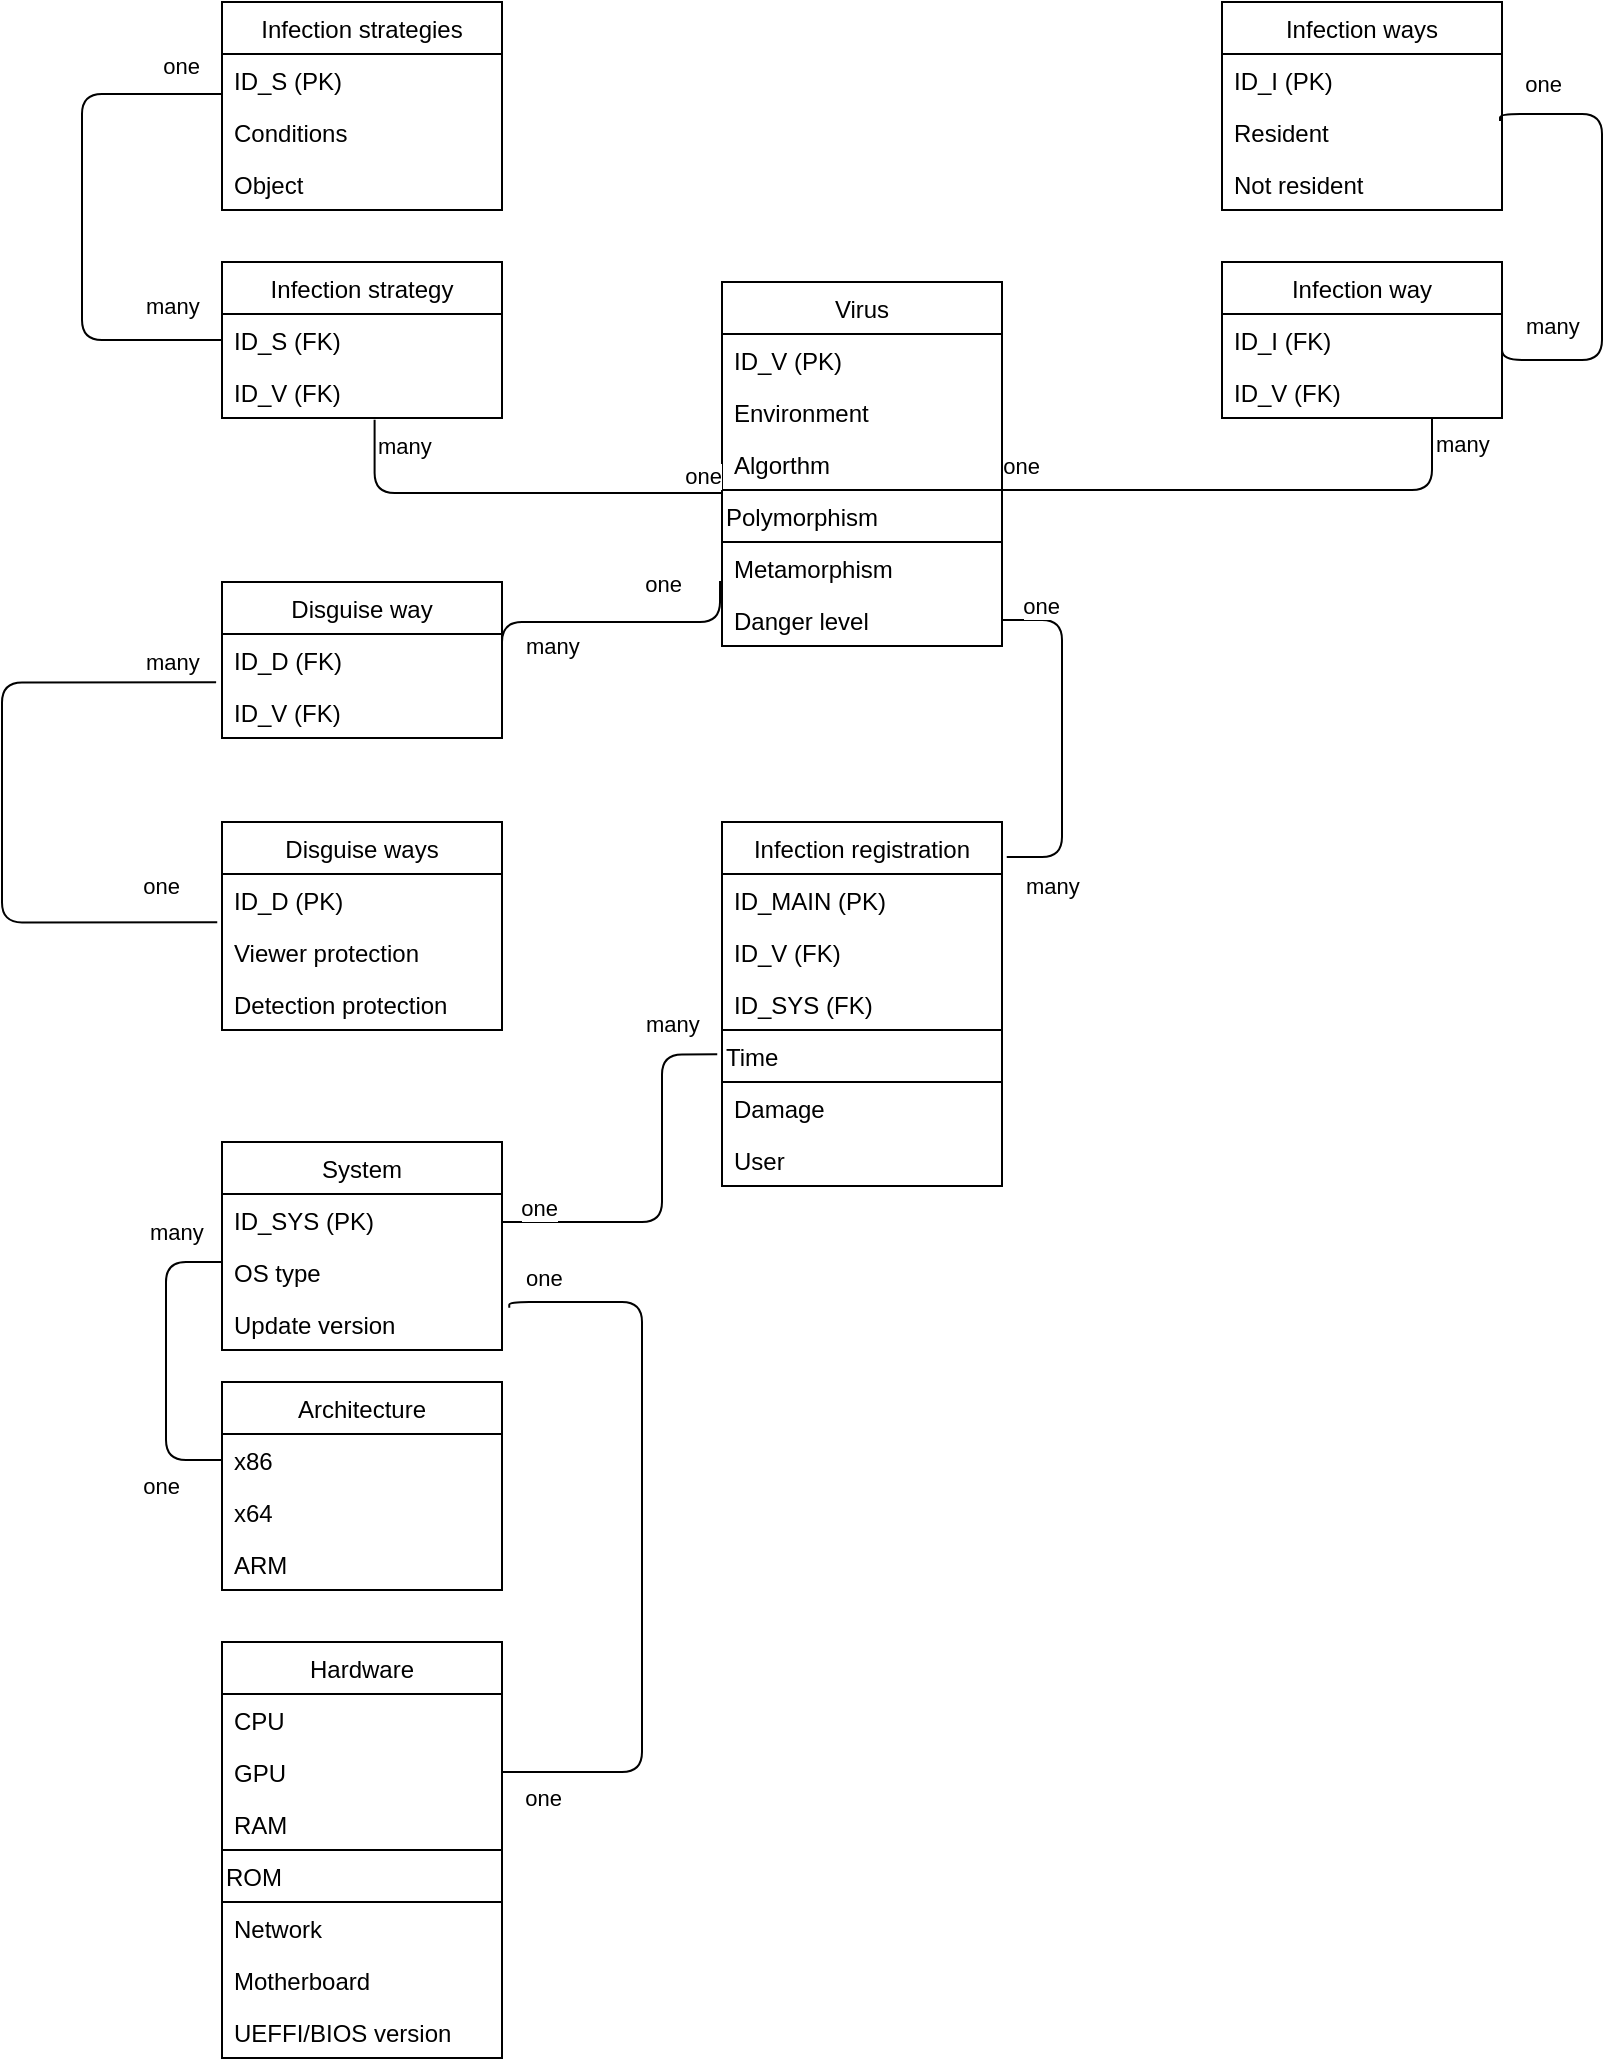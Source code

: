 <mxfile version="14.4.3" type="github">
  <diagram name="Page-1" id="efa7a0a1-bf9b-a30e-e6df-94a7791c09e9">
    <mxGraphModel dx="865" dy="483" grid="1" gridSize="10" guides="1" tooltips="1" connect="1" arrows="1" fold="1" page="1" pageScale="1" pageWidth="826" pageHeight="1169" background="#ffffff" math="0" shadow="0">
      <root>
        <mxCell id="0" />
        <mxCell id="1" parent="0" />
        <mxCell id="V5x3GfwoTtwcRLhxdQHw-114" value="Virus" style="swimlane;fontStyle=0;childLayout=stackLayout;horizontal=1;startSize=26;fillColor=none;horizontalStack=0;resizeParent=1;resizeParentMax=0;resizeLast=0;collapsible=1;marginBottom=0;" vertex="1" parent="1">
          <mxGeometry x="370" y="250" width="140" height="182" as="geometry">
            <mxRectangle x="370" y="250" width="60" height="26" as="alternateBounds" />
          </mxGeometry>
        </mxCell>
        <mxCell id="V5x3GfwoTtwcRLhxdQHw-115" value="ID_V (PK)" style="text;strokeColor=none;fillColor=none;align=left;verticalAlign=top;spacingLeft=4;spacingRight=4;overflow=hidden;rotatable=0;points=[[0,0.5],[1,0.5]];portConstraint=eastwest;" vertex="1" parent="V5x3GfwoTtwcRLhxdQHw-114">
          <mxGeometry y="26" width="140" height="26" as="geometry" />
        </mxCell>
        <mxCell id="V5x3GfwoTtwcRLhxdQHw-116" value="Environment" style="text;strokeColor=none;fillColor=none;align=left;verticalAlign=top;spacingLeft=4;spacingRight=4;overflow=hidden;rotatable=0;points=[[0,0.5],[1,0.5]];portConstraint=eastwest;" vertex="1" parent="V5x3GfwoTtwcRLhxdQHw-114">
          <mxGeometry y="52" width="140" height="26" as="geometry" />
        </mxCell>
        <mxCell id="V5x3GfwoTtwcRLhxdQHw-117" value="Algorthm" style="text;strokeColor=none;fillColor=none;align=left;verticalAlign=top;spacingLeft=4;spacingRight=4;overflow=hidden;rotatable=0;points=[[0,0.5],[1,0.5]];portConstraint=eastwest;" vertex="1" parent="V5x3GfwoTtwcRLhxdQHw-114">
          <mxGeometry y="78" width="140" height="26" as="geometry" />
        </mxCell>
        <mxCell id="V5x3GfwoTtwcRLhxdQHw-142" value="Polymorphism" style="swimlane;fontStyle=0;childLayout=stackLayout;horizontal=1;startSize=26;fillColor=none;horizontalStack=0;resizeParent=1;resizeParentMax=0;resizeLast=0;collapsible=1;marginBottom=0;align=left;verticalAlign=top;spacingRight=4;" vertex="1" parent="V5x3GfwoTtwcRLhxdQHw-114">
          <mxGeometry y="104" width="140" height="78" as="geometry" />
        </mxCell>
        <mxCell id="V5x3GfwoTtwcRLhxdQHw-143" value="Metamorphism" style="text;strokeColor=none;fillColor=none;align=left;verticalAlign=top;spacingLeft=4;spacingRight=4;overflow=hidden;rotatable=0;points=[[0,0.5],[1,0.5]];portConstraint=eastwest;" vertex="1" parent="V5x3GfwoTtwcRLhxdQHw-142">
          <mxGeometry y="26" width="140" height="26" as="geometry" />
        </mxCell>
        <mxCell id="V5x3GfwoTtwcRLhxdQHw-145" value="Danger level" style="text;strokeColor=none;fillColor=none;align=left;verticalAlign=top;spacingLeft=4;spacingRight=4;overflow=hidden;rotatable=0;points=[[0,0.5],[1,0.5]];portConstraint=eastwest;" vertex="1" parent="V5x3GfwoTtwcRLhxdQHw-142">
          <mxGeometry y="52" width="140" height="26" as="geometry" />
        </mxCell>
        <mxCell id="V5x3GfwoTtwcRLhxdQHw-118" value="Infection strategies" style="swimlane;fontStyle=0;childLayout=stackLayout;horizontal=1;startSize=26;fillColor=none;horizontalStack=0;resizeParent=1;resizeParentMax=0;resizeLast=0;collapsible=1;marginBottom=0;" vertex="1" parent="1">
          <mxGeometry x="120" y="110" width="140" height="104" as="geometry" />
        </mxCell>
        <mxCell id="V5x3GfwoTtwcRLhxdQHw-119" value="ID_S (PK)" style="text;strokeColor=none;fillColor=none;align=left;verticalAlign=top;spacingLeft=4;spacingRight=4;overflow=hidden;rotatable=0;points=[[0,0.5],[1,0.5]];portConstraint=eastwest;" vertex="1" parent="V5x3GfwoTtwcRLhxdQHw-118">
          <mxGeometry y="26" width="140" height="26" as="geometry" />
        </mxCell>
        <mxCell id="V5x3GfwoTtwcRLhxdQHw-120" value="Conditions" style="text;strokeColor=none;fillColor=none;align=left;verticalAlign=top;spacingLeft=4;spacingRight=4;overflow=hidden;rotatable=0;points=[[0,0.5],[1,0.5]];portConstraint=eastwest;" vertex="1" parent="V5x3GfwoTtwcRLhxdQHw-118">
          <mxGeometry y="52" width="140" height="26" as="geometry" />
        </mxCell>
        <mxCell id="V5x3GfwoTtwcRLhxdQHw-121" value="Object" style="text;strokeColor=none;fillColor=none;align=left;verticalAlign=top;spacingLeft=4;spacingRight=4;overflow=hidden;rotatable=0;points=[[0,0.5],[1,0.5]];portConstraint=eastwest;" vertex="1" parent="V5x3GfwoTtwcRLhxdQHw-118">
          <mxGeometry y="78" width="140" height="26" as="geometry" />
        </mxCell>
        <mxCell id="V5x3GfwoTtwcRLhxdQHw-122" value="Infection strategy" style="swimlane;fontStyle=0;childLayout=stackLayout;horizontal=1;startSize=26;fillColor=none;horizontalStack=0;resizeParent=1;resizeParentMax=0;resizeLast=0;collapsible=1;marginBottom=0;" vertex="1" parent="1">
          <mxGeometry x="120" y="240" width="140" height="78" as="geometry" />
        </mxCell>
        <mxCell id="V5x3GfwoTtwcRLhxdQHw-123" value="ID_S (FK)" style="text;strokeColor=none;fillColor=none;align=left;verticalAlign=top;spacingLeft=4;spacingRight=4;overflow=hidden;rotatable=0;points=[[0,0.5],[1,0.5]];portConstraint=eastwest;" vertex="1" parent="V5x3GfwoTtwcRLhxdQHw-122">
          <mxGeometry y="26" width="140" height="26" as="geometry" />
        </mxCell>
        <mxCell id="V5x3GfwoTtwcRLhxdQHw-124" value="ID_V (FK)" style="text;strokeColor=none;fillColor=none;align=left;verticalAlign=top;spacingLeft=4;spacingRight=4;overflow=hidden;rotatable=0;points=[[0,0.5],[1,0.5]];portConstraint=eastwest;" vertex="1" parent="V5x3GfwoTtwcRLhxdQHw-122">
          <mxGeometry y="52" width="140" height="26" as="geometry" />
        </mxCell>
        <mxCell id="V5x3GfwoTtwcRLhxdQHw-126" value="Infection ways" style="swimlane;fontStyle=0;childLayout=stackLayout;horizontal=1;startSize=26;fillColor=none;horizontalStack=0;resizeParent=1;resizeParentMax=0;resizeLast=0;collapsible=1;marginBottom=0;" vertex="1" parent="1">
          <mxGeometry x="620" y="110" width="140" height="104" as="geometry" />
        </mxCell>
        <mxCell id="V5x3GfwoTtwcRLhxdQHw-127" value="ID_I (PK)" style="text;strokeColor=none;fillColor=none;align=left;verticalAlign=top;spacingLeft=4;spacingRight=4;overflow=hidden;rotatable=0;points=[[0,0.5],[1,0.5]];portConstraint=eastwest;" vertex="1" parent="V5x3GfwoTtwcRLhxdQHw-126">
          <mxGeometry y="26" width="140" height="26" as="geometry" />
        </mxCell>
        <mxCell id="V5x3GfwoTtwcRLhxdQHw-128" value="Resident" style="text;strokeColor=none;fillColor=none;align=left;verticalAlign=top;spacingLeft=4;spacingRight=4;overflow=hidden;rotatable=0;points=[[0,0.5],[1,0.5]];portConstraint=eastwest;" vertex="1" parent="V5x3GfwoTtwcRLhxdQHw-126">
          <mxGeometry y="52" width="140" height="26" as="geometry" />
        </mxCell>
        <mxCell id="V5x3GfwoTtwcRLhxdQHw-129" value="Not resident" style="text;strokeColor=none;fillColor=none;align=left;verticalAlign=top;spacingLeft=4;spacingRight=4;overflow=hidden;rotatable=0;points=[[0,0.5],[1,0.5]];portConstraint=eastwest;" vertex="1" parent="V5x3GfwoTtwcRLhxdQHw-126">
          <mxGeometry y="78" width="140" height="26" as="geometry" />
        </mxCell>
        <mxCell id="V5x3GfwoTtwcRLhxdQHw-134" value="Infection way" style="swimlane;fontStyle=0;childLayout=stackLayout;horizontal=1;startSize=26;fillColor=none;horizontalStack=0;resizeParent=1;resizeParentMax=0;resizeLast=0;collapsible=1;marginBottom=0;" vertex="1" parent="1">
          <mxGeometry x="620" y="240" width="140" height="78" as="geometry" />
        </mxCell>
        <mxCell id="V5x3GfwoTtwcRLhxdQHw-135" value="ID_I (FK)" style="text;strokeColor=none;fillColor=none;align=left;verticalAlign=top;spacingLeft=4;spacingRight=4;overflow=hidden;rotatable=0;points=[[0,0.5],[1,0.5]];portConstraint=eastwest;" vertex="1" parent="V5x3GfwoTtwcRLhxdQHw-134">
          <mxGeometry y="26" width="140" height="26" as="geometry" />
        </mxCell>
        <mxCell id="V5x3GfwoTtwcRLhxdQHw-136" value="ID_V (FK)" style="text;strokeColor=none;fillColor=none;align=left;verticalAlign=top;spacingLeft=4;spacingRight=4;overflow=hidden;rotatable=0;points=[[0,0.5],[1,0.5]];portConstraint=eastwest;" vertex="1" parent="V5x3GfwoTtwcRLhxdQHw-134">
          <mxGeometry y="52" width="140" height="26" as="geometry" />
        </mxCell>
        <mxCell id="V5x3GfwoTtwcRLhxdQHw-147" value="" style="endArrow=none;html=1;edgeStyle=orthogonalEdgeStyle;strokeColor=#000000;exitX=0.545;exitY=1.032;exitDx=0;exitDy=0;exitPerimeter=0;entryX=0.002;entryY=1.058;entryDx=0;entryDy=0;entryPerimeter=0;" edge="1" parent="1" source="V5x3GfwoTtwcRLhxdQHw-124" target="V5x3GfwoTtwcRLhxdQHw-117">
          <mxGeometry relative="1" as="geometry">
            <mxPoint x="170" y="360" as="sourcePoint" />
            <mxPoint x="330" y="360" as="targetPoint" />
          </mxGeometry>
        </mxCell>
        <mxCell id="V5x3GfwoTtwcRLhxdQHw-148" value="many" style="edgeLabel;resizable=0;html=1;align=left;verticalAlign=bottom;" connectable="0" vertex="1" parent="V5x3GfwoTtwcRLhxdQHw-147">
          <mxGeometry x="-1" relative="1" as="geometry">
            <mxPoint y="21.17" as="offset" />
          </mxGeometry>
        </mxCell>
        <mxCell id="V5x3GfwoTtwcRLhxdQHw-149" value="one" style="edgeLabel;resizable=0;html=1;align=right;verticalAlign=bottom;" connectable="0" vertex="1" parent="V5x3GfwoTtwcRLhxdQHw-147">
          <mxGeometry x="1" relative="1" as="geometry" />
        </mxCell>
        <mxCell id="V5x3GfwoTtwcRLhxdQHw-151" value="" style="endArrow=none;html=1;edgeStyle=orthogonalEdgeStyle;strokeColor=#000000;exitX=0.75;exitY=1;exitDx=0;exitDy=0;entryX=1;entryY=0;entryDx=0;entryDy=0;" edge="1" parent="1" source="V5x3GfwoTtwcRLhxdQHw-134" target="V5x3GfwoTtwcRLhxdQHw-142">
          <mxGeometry relative="1" as="geometry">
            <mxPoint x="580" y="400.002" as="sourcePoint" />
            <mxPoint x="753.98" y="436.678" as="targetPoint" />
            <Array as="points">
              <mxPoint x="725" y="354" />
            </Array>
          </mxGeometry>
        </mxCell>
        <mxCell id="V5x3GfwoTtwcRLhxdQHw-152" value="many" style="edgeLabel;resizable=0;html=1;align=left;verticalAlign=bottom;" connectable="0" vertex="1" parent="V5x3GfwoTtwcRLhxdQHw-151">
          <mxGeometry x="-1" relative="1" as="geometry">
            <mxPoint y="21.17" as="offset" />
          </mxGeometry>
        </mxCell>
        <mxCell id="V5x3GfwoTtwcRLhxdQHw-153" value="one" style="edgeLabel;resizable=0;html=1;align=right;verticalAlign=bottom;" connectable="0" vertex="1" parent="V5x3GfwoTtwcRLhxdQHw-151">
          <mxGeometry x="1" relative="1" as="geometry">
            <mxPoint x="19.83" y="-4" as="offset" />
          </mxGeometry>
        </mxCell>
        <mxCell id="V5x3GfwoTtwcRLhxdQHw-154" value="" style="endArrow=none;html=1;edgeStyle=orthogonalEdgeStyle;strokeColor=#000000;exitX=0;exitY=0.5;exitDx=0;exitDy=0;" edge="1" parent="1" source="V5x3GfwoTtwcRLhxdQHw-123" target="V5x3GfwoTtwcRLhxdQHw-119">
          <mxGeometry relative="1" as="geometry">
            <mxPoint x="206.3" y="328.832" as="sourcePoint" />
            <mxPoint x="380.28" y="365.508" as="targetPoint" />
            <Array as="points">
              <mxPoint x="50" y="279" />
              <mxPoint x="50" y="156" />
            </Array>
          </mxGeometry>
        </mxCell>
        <mxCell id="V5x3GfwoTtwcRLhxdQHw-155" value="many" style="edgeLabel;resizable=0;html=1;align=left;verticalAlign=bottom;" connectable="0" vertex="1" parent="V5x3GfwoTtwcRLhxdQHw-154">
          <mxGeometry x="-1" relative="1" as="geometry">
            <mxPoint x="-40" y="-9" as="offset" />
          </mxGeometry>
        </mxCell>
        <mxCell id="V5x3GfwoTtwcRLhxdQHw-156" value="one" style="edgeLabel;resizable=0;html=1;align=right;verticalAlign=bottom;" connectable="0" vertex="1" parent="V5x3GfwoTtwcRLhxdQHw-154">
          <mxGeometry x="1" relative="1" as="geometry">
            <mxPoint x="-10.33" y="-6" as="offset" />
          </mxGeometry>
        </mxCell>
        <mxCell id="V5x3GfwoTtwcRLhxdQHw-157" value="" style="endArrow=none;html=1;edgeStyle=orthogonalEdgeStyle;strokeColor=#000000;exitX=1;exitY=0.5;exitDx=0;exitDy=0;entryX=0.993;entryY=0.288;entryDx=0;entryDy=0;entryPerimeter=0;" edge="1" parent="1" source="V5x3GfwoTtwcRLhxdQHw-135" target="V5x3GfwoTtwcRLhxdQHw-128">
          <mxGeometry relative="1" as="geometry">
            <mxPoint x="840" y="289" as="sourcePoint" />
            <mxPoint x="840" y="166" as="targetPoint" />
            <Array as="points">
              <mxPoint x="760" y="289" />
              <mxPoint x="810" y="289" />
              <mxPoint x="810" y="166" />
              <mxPoint x="759" y="166" />
            </Array>
          </mxGeometry>
        </mxCell>
        <mxCell id="V5x3GfwoTtwcRLhxdQHw-158" value="many" style="edgeLabel;resizable=0;html=1;align=left;verticalAlign=bottom;" connectable="0" vertex="1" parent="V5x3GfwoTtwcRLhxdQHw-157">
          <mxGeometry x="-1" relative="1" as="geometry">
            <mxPoint x="10" y="1" as="offset" />
          </mxGeometry>
        </mxCell>
        <mxCell id="V5x3GfwoTtwcRLhxdQHw-159" value="one" style="edgeLabel;resizable=0;html=1;align=right;verticalAlign=bottom;" connectable="0" vertex="1" parent="V5x3GfwoTtwcRLhxdQHw-157">
          <mxGeometry x="1" relative="1" as="geometry">
            <mxPoint x="30.98" y="-9.5" as="offset" />
          </mxGeometry>
        </mxCell>
        <mxCell id="V5x3GfwoTtwcRLhxdQHw-160" value="Disguise way" style="swimlane;fontStyle=0;childLayout=stackLayout;horizontal=1;startSize=26;fillColor=none;horizontalStack=0;resizeParent=1;resizeParentMax=0;resizeLast=0;collapsible=1;marginBottom=0;" vertex="1" parent="1">
          <mxGeometry x="120" y="400" width="140" height="78" as="geometry" />
        </mxCell>
        <mxCell id="V5x3GfwoTtwcRLhxdQHw-161" value="ID_D (FK)" style="text;strokeColor=none;fillColor=none;align=left;verticalAlign=top;spacingLeft=4;spacingRight=4;overflow=hidden;rotatable=0;points=[[0,0.5],[1,0.5]];portConstraint=eastwest;" vertex="1" parent="V5x3GfwoTtwcRLhxdQHw-160">
          <mxGeometry y="26" width="140" height="26" as="geometry" />
        </mxCell>
        <mxCell id="V5x3GfwoTtwcRLhxdQHw-162" value="ID_V (FK)" style="text;strokeColor=none;fillColor=none;align=left;verticalAlign=top;spacingLeft=4;spacingRight=4;overflow=hidden;rotatable=0;points=[[0,0.5],[1,0.5]];portConstraint=eastwest;" vertex="1" parent="V5x3GfwoTtwcRLhxdQHw-160">
          <mxGeometry y="52" width="140" height="26" as="geometry" />
        </mxCell>
        <mxCell id="V5x3GfwoTtwcRLhxdQHw-163" value="Disguise ways" style="swimlane;fontStyle=0;childLayout=stackLayout;horizontal=1;startSize=26;fillColor=none;horizontalStack=0;resizeParent=1;resizeParentMax=0;resizeLast=0;collapsible=1;marginBottom=0;" vertex="1" parent="1">
          <mxGeometry x="120" y="520" width="140" height="104" as="geometry" />
        </mxCell>
        <mxCell id="V5x3GfwoTtwcRLhxdQHw-164" value="ID_D (PK)" style="text;strokeColor=none;fillColor=none;align=left;verticalAlign=top;spacingLeft=4;spacingRight=4;overflow=hidden;rotatable=0;points=[[0,0.5],[1,0.5]];portConstraint=eastwest;" vertex="1" parent="V5x3GfwoTtwcRLhxdQHw-163">
          <mxGeometry y="26" width="140" height="26" as="geometry" />
        </mxCell>
        <mxCell id="V5x3GfwoTtwcRLhxdQHw-165" value="Viewer protection" style="text;strokeColor=none;fillColor=none;align=left;verticalAlign=top;spacingLeft=4;spacingRight=4;overflow=hidden;rotatable=0;points=[[0,0.5],[1,0.5]];portConstraint=eastwest;" vertex="1" parent="V5x3GfwoTtwcRLhxdQHw-163">
          <mxGeometry y="52" width="140" height="26" as="geometry" />
        </mxCell>
        <mxCell id="V5x3GfwoTtwcRLhxdQHw-166" value="Detection protection" style="text;strokeColor=none;fillColor=none;align=left;verticalAlign=top;spacingLeft=4;spacingRight=4;overflow=hidden;rotatable=0;points=[[0,0.5],[1,0.5]];portConstraint=eastwest;" vertex="1" parent="V5x3GfwoTtwcRLhxdQHw-163">
          <mxGeometry y="78" width="140" height="26" as="geometry" />
        </mxCell>
        <mxCell id="V5x3GfwoTtwcRLhxdQHw-167" value="" style="endArrow=none;html=1;edgeStyle=orthogonalEdgeStyle;strokeColor=#000000;exitX=0.545;exitY=1.032;exitDx=0;exitDy=0;exitPerimeter=0;entryX=-0.007;entryY=0.75;entryDx=0;entryDy=0;entryPerimeter=0;" edge="1" parent="1" target="V5x3GfwoTtwcRLhxdQHw-143">
          <mxGeometry relative="1" as="geometry">
            <mxPoint x="260.0" y="441.322" as="sourcePoint" />
            <mxPoint x="433.98" y="477.998" as="targetPoint" />
            <Array as="points">
              <mxPoint x="260" y="420" />
              <mxPoint x="369" y="420" />
            </Array>
          </mxGeometry>
        </mxCell>
        <mxCell id="V5x3GfwoTtwcRLhxdQHw-168" value="many" style="edgeLabel;resizable=0;html=1;align=left;verticalAlign=bottom;" connectable="0" vertex="1" parent="V5x3GfwoTtwcRLhxdQHw-167">
          <mxGeometry x="-1" relative="1" as="geometry">
            <mxPoint x="10" y="-1.32" as="offset" />
          </mxGeometry>
        </mxCell>
        <mxCell id="V5x3GfwoTtwcRLhxdQHw-169" value="one" style="edgeLabel;resizable=0;html=1;align=right;verticalAlign=bottom;" connectable="0" vertex="1" parent="V5x3GfwoTtwcRLhxdQHw-167">
          <mxGeometry x="1" relative="1" as="geometry">
            <mxPoint x="-19.02" y="10.51" as="offset" />
          </mxGeometry>
        </mxCell>
        <mxCell id="V5x3GfwoTtwcRLhxdQHw-170" value="" style="endArrow=none;html=1;edgeStyle=orthogonalEdgeStyle;strokeColor=#000000;exitX=-0.021;exitY=-0.071;exitDx=0;exitDy=0;exitPerimeter=0;entryX=-0.017;entryY=-0.071;entryDx=0;entryDy=0;entryPerimeter=0;" edge="1" parent="1" source="V5x3GfwoTtwcRLhxdQHw-162" target="V5x3GfwoTtwcRLhxdQHw-165">
          <mxGeometry relative="1" as="geometry">
            <mxPoint x="10" y="521.822" as="sourcePoint" />
            <mxPoint x="119.02" y="480" as="targetPoint" />
            <Array as="points">
              <mxPoint x="10" y="450" />
              <mxPoint x="10" y="570" />
            </Array>
          </mxGeometry>
        </mxCell>
        <mxCell id="V5x3GfwoTtwcRLhxdQHw-171" value="many" style="edgeLabel;resizable=0;html=1;align=left;verticalAlign=bottom;" connectable="0" vertex="1" parent="V5x3GfwoTtwcRLhxdQHw-170">
          <mxGeometry x="-1" relative="1" as="geometry">
            <mxPoint x="-37.06" y="-1.32" as="offset" />
          </mxGeometry>
        </mxCell>
        <mxCell id="V5x3GfwoTtwcRLhxdQHw-172" value="one" style="edgeLabel;resizable=0;html=1;align=right;verticalAlign=bottom;" connectable="0" vertex="1" parent="V5x3GfwoTtwcRLhxdQHw-170">
          <mxGeometry x="1" relative="1" as="geometry">
            <mxPoint x="-17.94" y="-10.15" as="offset" />
          </mxGeometry>
        </mxCell>
        <mxCell id="V5x3GfwoTtwcRLhxdQHw-173" value="Infection registration" style="swimlane;fontStyle=0;childLayout=stackLayout;horizontal=1;startSize=26;fillColor=none;horizontalStack=0;resizeParent=1;resizeParentMax=0;resizeLast=0;collapsible=1;marginBottom=0;align=center;" vertex="1" parent="1">
          <mxGeometry x="370" y="520" width="140" height="182" as="geometry" />
        </mxCell>
        <mxCell id="V5x3GfwoTtwcRLhxdQHw-174" value="ID_MAIN (PK)" style="text;strokeColor=none;fillColor=none;align=left;verticalAlign=top;spacingLeft=4;spacingRight=4;overflow=hidden;rotatable=0;points=[[0,0.5],[1,0.5]];portConstraint=eastwest;" vertex="1" parent="V5x3GfwoTtwcRLhxdQHw-173">
          <mxGeometry y="26" width="140" height="26" as="geometry" />
        </mxCell>
        <mxCell id="V5x3GfwoTtwcRLhxdQHw-175" value="ID_V (FK)" style="text;strokeColor=none;fillColor=none;align=left;verticalAlign=top;spacingLeft=4;spacingRight=4;overflow=hidden;rotatable=0;points=[[0,0.5],[1,0.5]];portConstraint=eastwest;" vertex="1" parent="V5x3GfwoTtwcRLhxdQHw-173">
          <mxGeometry y="52" width="140" height="26" as="geometry" />
        </mxCell>
        <mxCell id="V5x3GfwoTtwcRLhxdQHw-176" value="ID_SYS (FK)" style="text;strokeColor=none;fillColor=none;align=left;verticalAlign=top;spacingLeft=4;spacingRight=4;overflow=hidden;rotatable=0;points=[[0,0.5],[1,0.5]];portConstraint=eastwest;" vertex="1" parent="V5x3GfwoTtwcRLhxdQHw-173">
          <mxGeometry y="78" width="140" height="26" as="geometry" />
        </mxCell>
        <mxCell id="V5x3GfwoTtwcRLhxdQHw-177" value="Time" style="swimlane;fontStyle=0;childLayout=stackLayout;horizontal=1;startSize=26;fillColor=none;horizontalStack=0;resizeParent=1;resizeParentMax=0;resizeLast=0;collapsible=1;marginBottom=0;align=left;" vertex="1" parent="V5x3GfwoTtwcRLhxdQHw-173">
          <mxGeometry y="104" width="140" height="78" as="geometry" />
        </mxCell>
        <mxCell id="V5x3GfwoTtwcRLhxdQHw-178" value="Damage" style="text;strokeColor=none;fillColor=none;align=left;verticalAlign=top;spacingLeft=4;spacingRight=4;overflow=hidden;rotatable=0;points=[[0,0.5],[1,0.5]];portConstraint=eastwest;" vertex="1" parent="V5x3GfwoTtwcRLhxdQHw-177">
          <mxGeometry y="26" width="140" height="26" as="geometry" />
        </mxCell>
        <mxCell id="V5x3GfwoTtwcRLhxdQHw-179" value="User" style="text;strokeColor=none;fillColor=none;align=left;verticalAlign=top;spacingLeft=4;spacingRight=4;overflow=hidden;rotatable=0;points=[[0,0.5],[1,0.5]];portConstraint=eastwest;" vertex="1" parent="V5x3GfwoTtwcRLhxdQHw-177">
          <mxGeometry y="52" width="140" height="26" as="geometry" />
        </mxCell>
        <mxCell id="V5x3GfwoTtwcRLhxdQHw-181" value="" style="endArrow=none;html=1;edgeStyle=orthogonalEdgeStyle;strokeColor=#000000;entryX=1;entryY=0.5;entryDx=0;entryDy=0;exitX=1.017;exitY=0.096;exitDx=0;exitDy=0;exitPerimeter=0;" edge="1" parent="1" source="V5x3GfwoTtwcRLhxdQHw-173" target="V5x3GfwoTtwcRLhxdQHw-145">
          <mxGeometry relative="1" as="geometry">
            <mxPoint x="460" y="510" as="sourcePoint" />
            <mxPoint x="441" y="430" as="targetPoint" />
            <Array as="points">
              <mxPoint x="540" y="538" />
              <mxPoint x="540" y="419" />
            </Array>
          </mxGeometry>
        </mxCell>
        <mxCell id="V5x3GfwoTtwcRLhxdQHw-182" value="many" style="edgeLabel;resizable=0;html=1;align=left;verticalAlign=bottom;" connectable="0" vertex="1" parent="V5x3GfwoTtwcRLhxdQHw-181">
          <mxGeometry x="-1" relative="1" as="geometry">
            <mxPoint x="7.62" y="22.53" as="offset" />
          </mxGeometry>
        </mxCell>
        <mxCell id="V5x3GfwoTtwcRLhxdQHw-183" value="one" style="edgeLabel;resizable=0;html=1;align=right;verticalAlign=bottom;" connectable="0" vertex="1" parent="V5x3GfwoTtwcRLhxdQHw-181">
          <mxGeometry x="1" relative="1" as="geometry">
            <mxPoint x="29.02" y="1.0" as="offset" />
          </mxGeometry>
        </mxCell>
        <mxCell id="V5x3GfwoTtwcRLhxdQHw-185" value="System" style="swimlane;fontStyle=0;childLayout=stackLayout;horizontal=1;startSize=26;fillColor=none;horizontalStack=0;resizeParent=1;resizeParentMax=0;resizeLast=0;collapsible=1;marginBottom=0;align=center;" vertex="1" parent="1">
          <mxGeometry x="120" y="680" width="140" height="104" as="geometry" />
        </mxCell>
        <mxCell id="V5x3GfwoTtwcRLhxdQHw-186" value="ID_SYS (PK)" style="text;strokeColor=none;fillColor=none;align=left;verticalAlign=top;spacingLeft=4;spacingRight=4;overflow=hidden;rotatable=0;points=[[0,0.5],[1,0.5]];portConstraint=eastwest;" vertex="1" parent="V5x3GfwoTtwcRLhxdQHw-185">
          <mxGeometry y="26" width="140" height="26" as="geometry" />
        </mxCell>
        <mxCell id="V5x3GfwoTtwcRLhxdQHw-187" value="OS type" style="text;strokeColor=none;fillColor=none;align=left;verticalAlign=top;spacingLeft=4;spacingRight=4;overflow=hidden;rotatable=0;points=[[0,0.5],[1,0.5]];portConstraint=eastwest;" vertex="1" parent="V5x3GfwoTtwcRLhxdQHw-185">
          <mxGeometry y="52" width="140" height="26" as="geometry" />
        </mxCell>
        <mxCell id="V5x3GfwoTtwcRLhxdQHw-188" value="Update version" style="text;strokeColor=none;fillColor=none;align=left;verticalAlign=top;spacingLeft=4;spacingRight=4;overflow=hidden;rotatable=0;points=[[0,0.5],[1,0.5]];portConstraint=eastwest;" vertex="1" parent="V5x3GfwoTtwcRLhxdQHw-185">
          <mxGeometry y="78" width="140" height="26" as="geometry" />
        </mxCell>
        <mxCell id="V5x3GfwoTtwcRLhxdQHw-189" value="" style="endArrow=none;html=1;edgeStyle=orthogonalEdgeStyle;strokeColor=#000000;entryX=1;entryY=0.5;entryDx=0;entryDy=0;exitX=-0.017;exitY=0.156;exitDx=0;exitDy=0;exitPerimeter=0;" edge="1" parent="1" source="V5x3GfwoTtwcRLhxdQHw-177">
          <mxGeometry relative="1" as="geometry">
            <mxPoint x="262.38" y="838.472" as="sourcePoint" />
            <mxPoint x="260" y="720.0" as="targetPoint" />
            <Array as="points">
              <mxPoint x="340" y="636" />
              <mxPoint x="340" y="720" />
            </Array>
          </mxGeometry>
        </mxCell>
        <mxCell id="V5x3GfwoTtwcRLhxdQHw-190" value="many" style="edgeLabel;resizable=0;html=1;align=left;verticalAlign=bottom;" connectable="0" vertex="1" parent="V5x3GfwoTtwcRLhxdQHw-189">
          <mxGeometry x="-1" relative="1" as="geometry">
            <mxPoint x="-37.62" y="-6.17" as="offset" />
          </mxGeometry>
        </mxCell>
        <mxCell id="V5x3GfwoTtwcRLhxdQHw-191" value="one" style="edgeLabel;resizable=0;html=1;align=right;verticalAlign=bottom;" connectable="0" vertex="1" parent="V5x3GfwoTtwcRLhxdQHw-189">
          <mxGeometry x="1" relative="1" as="geometry">
            <mxPoint x="29.02" y="1.0" as="offset" />
          </mxGeometry>
        </mxCell>
        <mxCell id="V5x3GfwoTtwcRLhxdQHw-195" value="Architecture" style="swimlane;fontStyle=0;childLayout=stackLayout;horizontal=1;startSize=26;fillColor=none;horizontalStack=0;resizeParent=1;resizeParentMax=0;resizeLast=0;collapsible=1;marginBottom=0;align=center;" vertex="1" parent="1">
          <mxGeometry x="120" y="800" width="140" height="104" as="geometry" />
        </mxCell>
        <mxCell id="V5x3GfwoTtwcRLhxdQHw-196" value="x86" style="text;strokeColor=none;fillColor=none;align=left;verticalAlign=top;spacingLeft=4;spacingRight=4;overflow=hidden;rotatable=0;points=[[0,0.5],[1,0.5]];portConstraint=eastwest;" vertex="1" parent="V5x3GfwoTtwcRLhxdQHw-195">
          <mxGeometry y="26" width="140" height="26" as="geometry" />
        </mxCell>
        <mxCell id="V5x3GfwoTtwcRLhxdQHw-197" value="x64" style="text;strokeColor=none;fillColor=none;align=left;verticalAlign=top;spacingLeft=4;spacingRight=4;overflow=hidden;rotatable=0;points=[[0,0.5],[1,0.5]];portConstraint=eastwest;" vertex="1" parent="V5x3GfwoTtwcRLhxdQHw-195">
          <mxGeometry y="52" width="140" height="26" as="geometry" />
        </mxCell>
        <mxCell id="V5x3GfwoTtwcRLhxdQHw-198" value="ARM" style="text;strokeColor=none;fillColor=none;align=left;verticalAlign=top;spacingLeft=4;spacingRight=4;overflow=hidden;rotatable=0;points=[[0,0.5],[1,0.5]];portConstraint=eastwest;" vertex="1" parent="V5x3GfwoTtwcRLhxdQHw-195">
          <mxGeometry y="78" width="140" height="26" as="geometry" />
        </mxCell>
        <mxCell id="V5x3GfwoTtwcRLhxdQHw-199" value="Hardware" style="swimlane;fontStyle=0;childLayout=stackLayout;horizontal=1;startSize=26;fillColor=none;horizontalStack=0;resizeParent=1;resizeParentMax=0;resizeLast=0;collapsible=1;marginBottom=0;align=center;" vertex="1" parent="1">
          <mxGeometry x="120" y="930" width="140" height="104" as="geometry" />
        </mxCell>
        <mxCell id="V5x3GfwoTtwcRLhxdQHw-200" value="CPU" style="text;strokeColor=none;fillColor=none;align=left;verticalAlign=top;spacingLeft=4;spacingRight=4;overflow=hidden;rotatable=0;points=[[0,0.5],[1,0.5]];portConstraint=eastwest;" vertex="1" parent="V5x3GfwoTtwcRLhxdQHw-199">
          <mxGeometry y="26" width="140" height="26" as="geometry" />
        </mxCell>
        <mxCell id="V5x3GfwoTtwcRLhxdQHw-201" value="GPU" style="text;strokeColor=none;fillColor=none;align=left;verticalAlign=top;spacingLeft=4;spacingRight=4;overflow=hidden;rotatable=0;points=[[0,0.5],[1,0.5]];portConstraint=eastwest;" vertex="1" parent="V5x3GfwoTtwcRLhxdQHw-199">
          <mxGeometry y="52" width="140" height="26" as="geometry" />
        </mxCell>
        <mxCell id="V5x3GfwoTtwcRLhxdQHw-202" value="RAM" style="text;strokeColor=none;fillColor=none;align=left;verticalAlign=top;spacingLeft=4;spacingRight=4;overflow=hidden;rotatable=0;points=[[0,0.5],[1,0.5]];portConstraint=eastwest;" vertex="1" parent="V5x3GfwoTtwcRLhxdQHw-199">
          <mxGeometry y="78" width="140" height="26" as="geometry" />
        </mxCell>
        <mxCell id="V5x3GfwoTtwcRLhxdQHw-203" value="" style="endArrow=none;html=1;edgeStyle=orthogonalEdgeStyle;strokeColor=#000000;entryX=0;entryY=0.5;entryDx=0;entryDy=0;exitX=-0.017;exitY=0.156;exitDx=0;exitDy=0;exitPerimeter=0;" edge="1" parent="1" target="V5x3GfwoTtwcRLhxdQHw-196">
          <mxGeometry relative="1" as="geometry">
            <mxPoint x="120.0" y="739.998" as="sourcePoint" />
            <mxPoint x="12.38" y="823.83" as="targetPoint" />
            <Array as="points">
              <mxPoint x="92" y="740" />
              <mxPoint x="92" y="839" />
            </Array>
          </mxGeometry>
        </mxCell>
        <mxCell id="V5x3GfwoTtwcRLhxdQHw-204" value="many" style="edgeLabel;resizable=0;html=1;align=left;verticalAlign=bottom;" connectable="0" vertex="1" parent="V5x3GfwoTtwcRLhxdQHw-203">
          <mxGeometry x="-1" relative="1" as="geometry">
            <mxPoint x="-37.62" y="-6.17" as="offset" />
          </mxGeometry>
        </mxCell>
        <mxCell id="V5x3GfwoTtwcRLhxdQHw-205" value="one" style="edgeLabel;resizable=0;html=1;align=right;verticalAlign=bottom;" connectable="0" vertex="1" parent="V5x3GfwoTtwcRLhxdQHw-203">
          <mxGeometry x="1" relative="1" as="geometry">
            <mxPoint x="-20" y="21" as="offset" />
          </mxGeometry>
        </mxCell>
        <mxCell id="V5x3GfwoTtwcRLhxdQHw-210" value="ROM" style="swimlane;fontStyle=0;childLayout=stackLayout;horizontal=1;startSize=26;fillColor=none;horizontalStack=0;resizeParent=1;resizeParentMax=0;resizeLast=0;collapsible=1;marginBottom=0;align=left;" vertex="1" parent="1">
          <mxGeometry x="120" y="1034" width="140" height="104" as="geometry" />
        </mxCell>
        <mxCell id="V5x3GfwoTtwcRLhxdQHw-211" value="Network" style="text;strokeColor=none;fillColor=none;align=left;verticalAlign=top;spacingLeft=4;spacingRight=4;overflow=hidden;rotatable=0;points=[[0,0.5],[1,0.5]];portConstraint=eastwest;" vertex="1" parent="V5x3GfwoTtwcRLhxdQHw-210">
          <mxGeometry y="26" width="140" height="26" as="geometry" />
        </mxCell>
        <mxCell id="V5x3GfwoTtwcRLhxdQHw-212" value="Motherboard" style="text;strokeColor=none;fillColor=none;align=left;verticalAlign=top;spacingLeft=4;spacingRight=4;overflow=hidden;rotatable=0;points=[[0,0.5],[1,0.5]];portConstraint=eastwest;" vertex="1" parent="V5x3GfwoTtwcRLhxdQHw-210">
          <mxGeometry y="52" width="140" height="26" as="geometry" />
        </mxCell>
        <mxCell id="V5x3GfwoTtwcRLhxdQHw-213" value="UEFFI/BIOS version" style="text;strokeColor=none;fillColor=none;align=left;verticalAlign=top;spacingLeft=4;spacingRight=4;overflow=hidden;rotatable=0;points=[[0,0.5],[1,0.5]];portConstraint=eastwest;" vertex="1" parent="V5x3GfwoTtwcRLhxdQHw-210">
          <mxGeometry y="78" width="140" height="26" as="geometry" />
        </mxCell>
        <mxCell id="V5x3GfwoTtwcRLhxdQHw-214" value="" style="endArrow=none;html=1;edgeStyle=orthogonalEdgeStyle;strokeColor=#000000;entryX=1;entryY=0.5;entryDx=0;entryDy=0;exitX=1.026;exitY=0.186;exitDx=0;exitDy=0;exitPerimeter=0;" edge="1" parent="1" source="V5x3GfwoTtwcRLhxdQHw-188" target="V5x3GfwoTtwcRLhxdQHw-201">
          <mxGeometry relative="1" as="geometry">
            <mxPoint x="358" y="759.998" as="sourcePoint" />
            <mxPoint x="358" y="859" as="targetPoint" />
            <Array as="points">
              <mxPoint x="264" y="760" />
              <mxPoint x="330" y="760" />
              <mxPoint x="330" y="995" />
            </Array>
          </mxGeometry>
        </mxCell>
        <mxCell id="V5x3GfwoTtwcRLhxdQHw-215" value="one" style="edgeLabel;resizable=0;html=1;align=left;verticalAlign=bottom;" connectable="0" vertex="1" parent="V5x3GfwoTtwcRLhxdQHw-214">
          <mxGeometry x="-1" relative="1" as="geometry">
            <mxPoint x="6.36" y="-6.17" as="offset" />
          </mxGeometry>
        </mxCell>
        <mxCell id="V5x3GfwoTtwcRLhxdQHw-216" value="one" style="edgeLabel;resizable=0;html=1;align=right;verticalAlign=bottom;" connectable="0" vertex="1" parent="V5x3GfwoTtwcRLhxdQHw-214">
          <mxGeometry x="1" relative="1" as="geometry">
            <mxPoint x="29.91" y="21" as="offset" />
          </mxGeometry>
        </mxCell>
      </root>
    </mxGraphModel>
  </diagram>
</mxfile>
